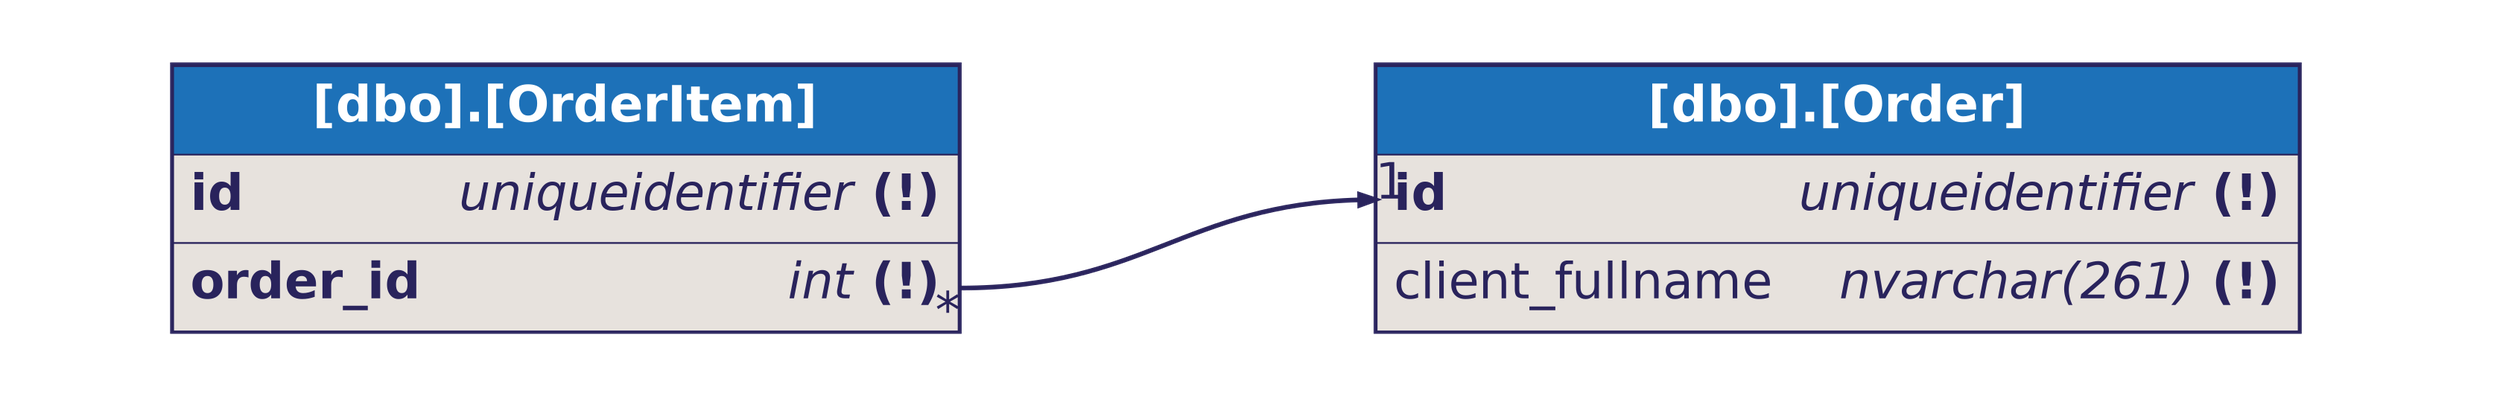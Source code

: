 digraph dbml {
      rankdir=LR;
      graph [fontname="helvetica", fontsize=32, fontcolor="#29235c", bgcolor="transparent"];
      node [penwidth=0, margin=0, fontname="helvetica", fontsize=32, fontcolor="#29235c"];
      edge [fontname="helvetica", fontsize=32, fontcolor="#29235c", color="#29235c"];

      
      
      
      "[dbo].[Order]" [id="[dbo].[Order]";label=<<TABLE BORDER="2" COLOR="#29235c" CELLBORDER="1" CELLSPACING="0" CELLPADDING="10" >
      <TR><TD PORT="f0" BGCOLOR="#1d71b8"><font color="#ffffff"><B>       [dbo].[Order]       </B></font></TD></TR>
<TR><TD ALIGN="left" PORT="f1" BGCOLOR="#e7e2dd">
      <TABLE CELLPADDING="0" CELLSPACING="0" BORDER="0">
        <TR>
          <TD ALIGN="LEFT"><b>id</b><FONT>    </FONT></TD>
          <TD ALIGN="RIGHT"><font><i>uniqueidentifier</i> <b>(!)</b></font></TD>
        </TR>
      </TABLE>
    </TD></TR>
<TR><TD ALIGN="left" PORT="f2" BGCOLOR="#e7e2dd">
      <TABLE CELLPADDING="0" CELLSPACING="0" BORDER="0">
        <TR>
          <TD ALIGN="LEFT">client_fullname<FONT>    </FONT></TD>
          <TD ALIGN="RIGHT"><font><i>nvarchar(261)</i> <b>(!)</b></font></TD>
        </TR>
      </TABLE>
    </TD></TR>
    </TABLE>>];
"[dbo].[OrderItem]" [id="[dbo].[OrderItem]";label=<<TABLE BORDER="2" COLOR="#29235c" CELLBORDER="1" CELLSPACING="0" CELLPADDING="10" >
      <TR><TD PORT="f0" BGCOLOR="#1d71b8"><font color="#ffffff"><B>       [dbo].[OrderItem]       </B></font></TD></TR>
<TR><TD ALIGN="left" PORT="f1" BGCOLOR="#e7e2dd">
      <TABLE CELLPADDING="0" CELLSPACING="0" BORDER="0">
        <TR>
          <TD ALIGN="LEFT"><b>id</b><FONT>    </FONT></TD>
          <TD ALIGN="RIGHT"><font><i>uniqueidentifier</i> <b>(!)</b></font></TD>
        </TR>
      </TABLE>
    </TD></TR>
<TR><TD ALIGN="left" PORT="f2" BGCOLOR="#e7e2dd">
      <TABLE CELLPADDING="0" CELLSPACING="0" BORDER="0">
        <TR>
          <TD ALIGN="LEFT"><b>order_id</b><FONT>    </FONT></TD>
          <TD ALIGN="RIGHT"><font><i>int</i> <b>(!)</b></font></TD>
        </TR>
      </TABLE>
    </TD></TR>
    </TABLE>>];
    
      "[dbo].[OrderItem]":f0 -> "[dbo].[Order]":f0 [style=invis, weight=100, color=red]
    "[dbo].[OrderItem]":f2:e -> "[dbo].[Order]":f1:w [penwidth=3, color="#29235c", headlabel="1", taillabel="*", arrowhead="normal", arrowtail="none"]
      
    }